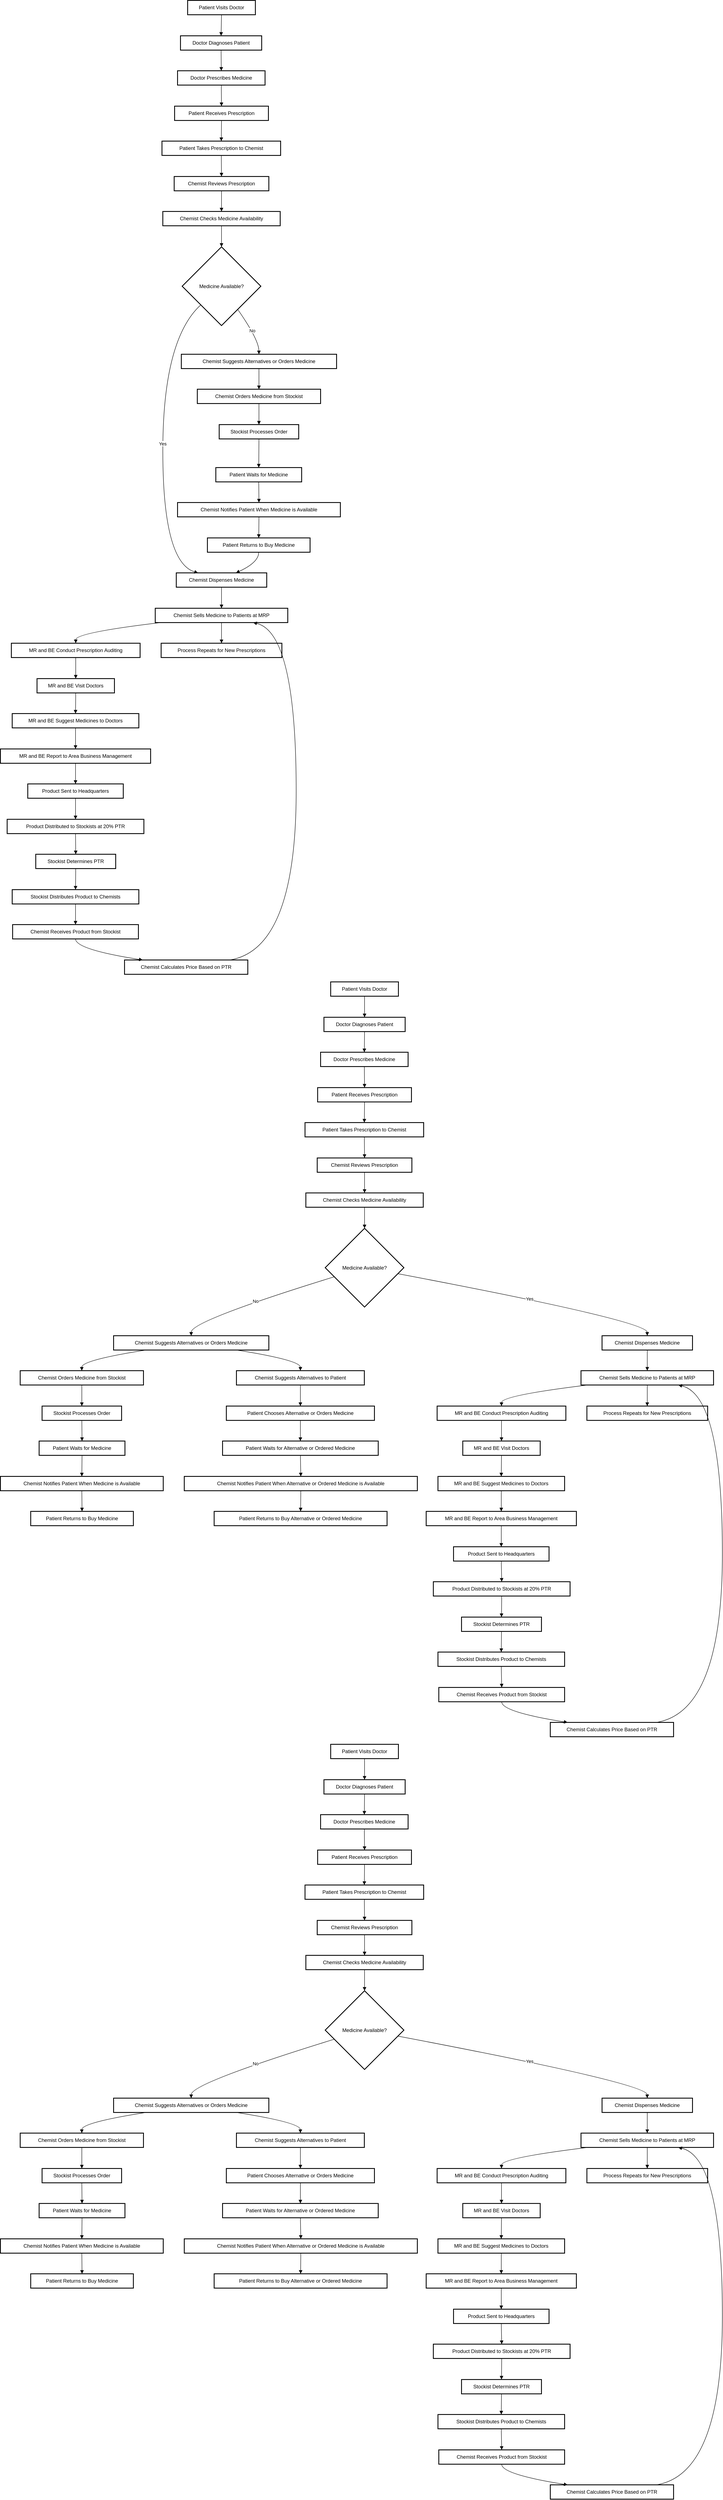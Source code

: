 <mxfile version="24.7.6">
  <diagram name="Page-1" id="T4FZlEAuJP90PNaC_l4v">
    <mxGraphModel dx="943" dy="534" grid="1" gridSize="10" guides="1" tooltips="1" connect="1" arrows="1" fold="1" page="1" pageScale="1" pageWidth="827" pageHeight="1169" math="0" shadow="0">
      <root>
        <mxCell id="0" />
        <mxCell id="1" parent="0" />
        <mxCell id="kcPpEIY805fnmNRwei02-1" value="Patient Visits Doctor" style="whiteSpace=wrap;strokeWidth=2;" vertex="1" parent="1">
          <mxGeometry x="465" y="20" width="161" height="34" as="geometry" />
        </mxCell>
        <mxCell id="kcPpEIY805fnmNRwei02-2" value="Doctor Diagnoses Patient" style="whiteSpace=wrap;strokeWidth=2;" vertex="1" parent="1">
          <mxGeometry x="448" y="104" width="193" height="34" as="geometry" />
        </mxCell>
        <mxCell id="kcPpEIY805fnmNRwei02-3" value="Doctor Prescribes Medicine" style="whiteSpace=wrap;strokeWidth=2;" vertex="1" parent="1">
          <mxGeometry x="441" y="187" width="208" height="34" as="geometry" />
        </mxCell>
        <mxCell id="kcPpEIY805fnmNRwei02-4" value="Patient Receives Prescription" style="whiteSpace=wrap;strokeWidth=2;" vertex="1" parent="1">
          <mxGeometry x="434" y="271" width="223" height="34" as="geometry" />
        </mxCell>
        <mxCell id="kcPpEIY805fnmNRwei02-5" value="Patient Takes Prescription to Chemist" style="whiteSpace=wrap;strokeWidth=2;" vertex="1" parent="1">
          <mxGeometry x="404" y="354" width="282" height="34" as="geometry" />
        </mxCell>
        <mxCell id="kcPpEIY805fnmNRwei02-6" value="Chemist Reviews Prescription" style="whiteSpace=wrap;strokeWidth=2;" vertex="1" parent="1">
          <mxGeometry x="433" y="438" width="225" height="34" as="geometry" />
        </mxCell>
        <mxCell id="kcPpEIY805fnmNRwei02-7" value="Chemist Checks Medicine Availability" style="whiteSpace=wrap;strokeWidth=2;" vertex="1" parent="1">
          <mxGeometry x="406" y="521" width="279" height="34" as="geometry" />
        </mxCell>
        <mxCell id="kcPpEIY805fnmNRwei02-8" value="Medicine Available?" style="rhombus;strokeWidth=2;whiteSpace=wrap;" vertex="1" parent="1">
          <mxGeometry x="452" y="605" width="187" height="187" as="geometry" />
        </mxCell>
        <mxCell id="kcPpEIY805fnmNRwei02-9" value="Chemist Dispenses Medicine" style="whiteSpace=wrap;strokeWidth=2;" vertex="1" parent="1">
          <mxGeometry x="438" y="1379" width="215" height="34" as="geometry" />
        </mxCell>
        <mxCell id="kcPpEIY805fnmNRwei02-10" value="Chemist Sells Medicine to Patients at MRP" style="whiteSpace=wrap;strokeWidth=2;" vertex="1" parent="1">
          <mxGeometry x="388" y="1463" width="315" height="34" as="geometry" />
        </mxCell>
        <mxCell id="kcPpEIY805fnmNRwei02-11" value="Chemist Suggests Alternatives or Orders Medicine" style="whiteSpace=wrap;strokeWidth=2;" vertex="1" parent="1">
          <mxGeometry x="450" y="860" width="369" height="34" as="geometry" />
        </mxCell>
        <mxCell id="kcPpEIY805fnmNRwei02-12" value="Chemist Orders Medicine from Stockist" style="whiteSpace=wrap;strokeWidth=2;" vertex="1" parent="1">
          <mxGeometry x="488" y="943" width="293" height="34" as="geometry" />
        </mxCell>
        <mxCell id="kcPpEIY805fnmNRwei02-13" value="Stockist Processes Order" style="whiteSpace=wrap;strokeWidth=2;" vertex="1" parent="1">
          <mxGeometry x="540" y="1027" width="189" height="34" as="geometry" />
        </mxCell>
        <mxCell id="kcPpEIY805fnmNRwei02-14" value="Patient Waits for Medicine" style="whiteSpace=wrap;strokeWidth=2;" vertex="1" parent="1">
          <mxGeometry x="532" y="1129" width="204" height="34" as="geometry" />
        </mxCell>
        <mxCell id="kcPpEIY805fnmNRwei02-15" value="Chemist Notifies Patient When Medicine is Available" style="whiteSpace=wrap;strokeWidth=2;" vertex="1" parent="1">
          <mxGeometry x="441" y="1212" width="387" height="34" as="geometry" />
        </mxCell>
        <mxCell id="kcPpEIY805fnmNRwei02-16" value="Patient Returns to Buy Medicine" style="whiteSpace=wrap;strokeWidth=2;" vertex="1" parent="1">
          <mxGeometry x="512" y="1296" width="244" height="34" as="geometry" />
        </mxCell>
        <mxCell id="kcPpEIY805fnmNRwei02-17" value="MR and BE Conduct Prescription Auditing" style="whiteSpace=wrap;strokeWidth=2;" vertex="1" parent="1">
          <mxGeometry x="46" y="1546" width="306" height="34" as="geometry" />
        </mxCell>
        <mxCell id="kcPpEIY805fnmNRwei02-18" value="MR and BE Visit Doctors" style="whiteSpace=wrap;strokeWidth=2;" vertex="1" parent="1">
          <mxGeometry x="107" y="1630" width="184" height="34" as="geometry" />
        </mxCell>
        <mxCell id="kcPpEIY805fnmNRwei02-19" value="MR and BE Suggest Medicines to Doctors" style="whiteSpace=wrap;strokeWidth=2;" vertex="1" parent="1">
          <mxGeometry x="48" y="1713" width="301" height="34" as="geometry" />
        </mxCell>
        <mxCell id="kcPpEIY805fnmNRwei02-20" value="MR and BE Report to Area Business Management" style="whiteSpace=wrap;strokeWidth=2;" vertex="1" parent="1">
          <mxGeometry x="20" y="1797" width="357" height="34" as="geometry" />
        </mxCell>
        <mxCell id="kcPpEIY805fnmNRwei02-21" value="Product Sent to Headquarters" style="whiteSpace=wrap;strokeWidth=2;" vertex="1" parent="1">
          <mxGeometry x="85" y="1880" width="227" height="34" as="geometry" />
        </mxCell>
        <mxCell id="kcPpEIY805fnmNRwei02-22" value="Product Distributed to Stockists at 20% PTR" style="whiteSpace=wrap;strokeWidth=2;" vertex="1" parent="1">
          <mxGeometry x="36" y="1964" width="325" height="34" as="geometry" />
        </mxCell>
        <mxCell id="kcPpEIY805fnmNRwei02-23" value="Stockist Determines PTR" style="whiteSpace=wrap;strokeWidth=2;" vertex="1" parent="1">
          <mxGeometry x="104" y="2047" width="190" height="34" as="geometry" />
        </mxCell>
        <mxCell id="kcPpEIY805fnmNRwei02-24" value="Stockist Distributes Product to Chemists" style="whiteSpace=wrap;strokeWidth=2;" vertex="1" parent="1">
          <mxGeometry x="48" y="2131" width="301" height="34" as="geometry" />
        </mxCell>
        <mxCell id="kcPpEIY805fnmNRwei02-25" value="Chemist Receives Product from Stockist" style="whiteSpace=wrap;strokeWidth=2;" vertex="1" parent="1">
          <mxGeometry x="49" y="2214" width="299" height="34" as="geometry" />
        </mxCell>
        <mxCell id="kcPpEIY805fnmNRwei02-26" value="Chemist Calculates Price Based on PTR" style="whiteSpace=wrap;strokeWidth=2;" vertex="1" parent="1">
          <mxGeometry x="315" y="2298" width="293" height="34" as="geometry" />
        </mxCell>
        <mxCell id="kcPpEIY805fnmNRwei02-27" value="Process Repeats for New Prescriptions" style="whiteSpace=wrap;strokeWidth=2;" vertex="1" parent="1">
          <mxGeometry x="402" y="1546" width="287" height="34" as="geometry" />
        </mxCell>
        <mxCell id="kcPpEIY805fnmNRwei02-28" value="" style="curved=1;startArrow=none;endArrow=block;exitX=0.5;exitY=0.99;entryX=0.5;entryY=-0.01;rounded=0;" edge="1" parent="1" source="kcPpEIY805fnmNRwei02-1" target="kcPpEIY805fnmNRwei02-2">
          <mxGeometry relative="1" as="geometry">
            <Array as="points" />
          </mxGeometry>
        </mxCell>
        <mxCell id="kcPpEIY805fnmNRwei02-29" value="" style="curved=1;startArrow=none;endArrow=block;exitX=0.5;exitY=0.97;entryX=0.5;entryY=0;rounded=0;" edge="1" parent="1" source="kcPpEIY805fnmNRwei02-2" target="kcPpEIY805fnmNRwei02-3">
          <mxGeometry relative="1" as="geometry">
            <Array as="points" />
          </mxGeometry>
        </mxCell>
        <mxCell id="kcPpEIY805fnmNRwei02-30" value="" style="curved=1;startArrow=none;endArrow=block;exitX=0.5;exitY=0.99;entryX=0.5;entryY=-0.01;rounded=0;" edge="1" parent="1" source="kcPpEIY805fnmNRwei02-3" target="kcPpEIY805fnmNRwei02-4">
          <mxGeometry relative="1" as="geometry">
            <Array as="points" />
          </mxGeometry>
        </mxCell>
        <mxCell id="kcPpEIY805fnmNRwei02-31" value="" style="curved=1;startArrow=none;endArrow=block;exitX=0.5;exitY=0.97;entryX=0.5;entryY=0;rounded=0;" edge="1" parent="1" source="kcPpEIY805fnmNRwei02-4" target="kcPpEIY805fnmNRwei02-5">
          <mxGeometry relative="1" as="geometry">
            <Array as="points" />
          </mxGeometry>
        </mxCell>
        <mxCell id="kcPpEIY805fnmNRwei02-32" value="" style="curved=1;startArrow=none;endArrow=block;exitX=0.5;exitY=0.99;entryX=0.5;entryY=-0.01;rounded=0;" edge="1" parent="1" source="kcPpEIY805fnmNRwei02-5" target="kcPpEIY805fnmNRwei02-6">
          <mxGeometry relative="1" as="geometry">
            <Array as="points" />
          </mxGeometry>
        </mxCell>
        <mxCell id="kcPpEIY805fnmNRwei02-33" value="" style="curved=1;startArrow=none;endArrow=block;exitX=0.5;exitY=0.97;entryX=0.5;entryY=0;rounded=0;" edge="1" parent="1" source="kcPpEIY805fnmNRwei02-6" target="kcPpEIY805fnmNRwei02-7">
          <mxGeometry relative="1" as="geometry">
            <Array as="points" />
          </mxGeometry>
        </mxCell>
        <mxCell id="kcPpEIY805fnmNRwei02-34" value="" style="curved=1;startArrow=none;endArrow=block;exitX=0.5;exitY=0.99;entryX=0.5;entryY=0;rounded=0;" edge="1" parent="1" source="kcPpEIY805fnmNRwei02-7" target="kcPpEIY805fnmNRwei02-8">
          <mxGeometry relative="1" as="geometry">
            <Array as="points" />
          </mxGeometry>
        </mxCell>
        <mxCell id="kcPpEIY805fnmNRwei02-35" value="Yes" style="curved=1;startArrow=none;endArrow=block;exitX=0;exitY=0.95;entryX=0.24;entryY=0;rounded=0;" edge="1" parent="1" source="kcPpEIY805fnmNRwei02-8" target="kcPpEIY805fnmNRwei02-9">
          <mxGeometry relative="1" as="geometry">
            <Array as="points">
              <mxPoint x="406" y="825" />
              <mxPoint x="406" y="1354" />
            </Array>
          </mxGeometry>
        </mxCell>
        <mxCell id="kcPpEIY805fnmNRwei02-36" value="" style="curved=1;startArrow=none;endArrow=block;exitX=0.5;exitY=0.99;entryX=0.5;entryY=-0.01;rounded=0;" edge="1" parent="1" source="kcPpEIY805fnmNRwei02-9" target="kcPpEIY805fnmNRwei02-10">
          <mxGeometry relative="1" as="geometry">
            <Array as="points" />
          </mxGeometry>
        </mxCell>
        <mxCell id="kcPpEIY805fnmNRwei02-37" value="No" style="curved=1;startArrow=none;endArrow=block;exitX=0.85;exitY=1;entryX=0.5;entryY=-0.01;rounded=0;" edge="1" parent="1" source="kcPpEIY805fnmNRwei02-8" target="kcPpEIY805fnmNRwei02-11">
          <mxGeometry relative="1" as="geometry">
            <Array as="points">
              <mxPoint x="634" y="825" />
            </Array>
          </mxGeometry>
        </mxCell>
        <mxCell id="kcPpEIY805fnmNRwei02-38" value="" style="curved=1;startArrow=none;endArrow=block;exitX=0.5;exitY=0.98;entryX=0.5;entryY=0;rounded=0;" edge="1" parent="1" source="kcPpEIY805fnmNRwei02-11" target="kcPpEIY805fnmNRwei02-12">
          <mxGeometry relative="1" as="geometry">
            <Array as="points" />
          </mxGeometry>
        </mxCell>
        <mxCell id="kcPpEIY805fnmNRwei02-39" value="" style="curved=1;startArrow=none;endArrow=block;exitX=0.5;exitY=0.99;entryX=0.5;entryY=-0.01;rounded=0;" edge="1" parent="1" source="kcPpEIY805fnmNRwei02-12" target="kcPpEIY805fnmNRwei02-13">
          <mxGeometry relative="1" as="geometry">
            <Array as="points" />
          </mxGeometry>
        </mxCell>
        <mxCell id="kcPpEIY805fnmNRwei02-40" value="" style="curved=1;startArrow=none;endArrow=block;exitX=0.5;exitY=0.98;entryX=0.5;entryY=-0.01;rounded=0;" edge="1" parent="1" source="kcPpEIY805fnmNRwei02-13" target="kcPpEIY805fnmNRwei02-14">
          <mxGeometry relative="1" as="geometry">
            <Array as="points" />
          </mxGeometry>
        </mxCell>
        <mxCell id="kcPpEIY805fnmNRwei02-41" value="" style="curved=1;startArrow=none;endArrow=block;exitX=0.5;exitY=0.98;entryX=0.5;entryY=0;rounded=0;" edge="1" parent="1" source="kcPpEIY805fnmNRwei02-14" target="kcPpEIY805fnmNRwei02-15">
          <mxGeometry relative="1" as="geometry">
            <Array as="points" />
          </mxGeometry>
        </mxCell>
        <mxCell id="kcPpEIY805fnmNRwei02-42" value="" style="curved=1;startArrow=none;endArrow=block;exitX=0.5;exitY=0.99;entryX=0.5;entryY=-0.01;rounded=0;" edge="1" parent="1" source="kcPpEIY805fnmNRwei02-15" target="kcPpEIY805fnmNRwei02-16">
          <mxGeometry relative="1" as="geometry">
            <Array as="points" />
          </mxGeometry>
        </mxCell>
        <mxCell id="kcPpEIY805fnmNRwei02-43" value="" style="curved=1;startArrow=none;endArrow=block;exitX=0.5;exitY=0.98;entryX=0.66;entryY=0;rounded=0;" edge="1" parent="1" source="kcPpEIY805fnmNRwei02-16" target="kcPpEIY805fnmNRwei02-9">
          <mxGeometry relative="1" as="geometry">
            <Array as="points">
              <mxPoint x="634" y="1354" />
            </Array>
          </mxGeometry>
        </mxCell>
        <mxCell id="kcPpEIY805fnmNRwei02-44" value="" style="curved=1;startArrow=none;endArrow=block;exitX=0.06;exitY=0.98;entryX=0.5;entryY=0;rounded=0;" edge="1" parent="1" source="kcPpEIY805fnmNRwei02-10" target="kcPpEIY805fnmNRwei02-17">
          <mxGeometry relative="1" as="geometry">
            <Array as="points">
              <mxPoint x="199" y="1521" />
            </Array>
          </mxGeometry>
        </mxCell>
        <mxCell id="kcPpEIY805fnmNRwei02-45" value="" style="curved=1;startArrow=none;endArrow=block;exitX=0.5;exitY=0.99;entryX=0.5;entryY=-0.01;rounded=0;" edge="1" parent="1" source="kcPpEIY805fnmNRwei02-17" target="kcPpEIY805fnmNRwei02-18">
          <mxGeometry relative="1" as="geometry">
            <Array as="points" />
          </mxGeometry>
        </mxCell>
        <mxCell id="kcPpEIY805fnmNRwei02-46" value="" style="curved=1;startArrow=none;endArrow=block;exitX=0.5;exitY=0.98;entryX=0.5;entryY=0;rounded=0;" edge="1" parent="1" source="kcPpEIY805fnmNRwei02-18" target="kcPpEIY805fnmNRwei02-19">
          <mxGeometry relative="1" as="geometry">
            <Array as="points" />
          </mxGeometry>
        </mxCell>
        <mxCell id="kcPpEIY805fnmNRwei02-47" value="" style="curved=1;startArrow=none;endArrow=block;exitX=0.5;exitY=0.99;entryX=0.5;entryY=-0.01;rounded=0;" edge="1" parent="1" source="kcPpEIY805fnmNRwei02-19" target="kcPpEIY805fnmNRwei02-20">
          <mxGeometry relative="1" as="geometry">
            <Array as="points" />
          </mxGeometry>
        </mxCell>
        <mxCell id="kcPpEIY805fnmNRwei02-48" value="" style="curved=1;startArrow=none;endArrow=block;exitX=0.5;exitY=0.98;entryX=0.5;entryY=0;rounded=0;" edge="1" parent="1" source="kcPpEIY805fnmNRwei02-20" target="kcPpEIY805fnmNRwei02-21">
          <mxGeometry relative="1" as="geometry">
            <Array as="points" />
          </mxGeometry>
        </mxCell>
        <mxCell id="kcPpEIY805fnmNRwei02-49" value="" style="curved=1;startArrow=none;endArrow=block;exitX=0.5;exitY=0.99;entryX=0.5;entryY=-0.01;rounded=0;" edge="1" parent="1" source="kcPpEIY805fnmNRwei02-21" target="kcPpEIY805fnmNRwei02-22">
          <mxGeometry relative="1" as="geometry">
            <Array as="points" />
          </mxGeometry>
        </mxCell>
        <mxCell id="kcPpEIY805fnmNRwei02-50" value="" style="curved=1;startArrow=none;endArrow=block;exitX=0.5;exitY=0.98;entryX=0.5;entryY=0;rounded=0;" edge="1" parent="1" source="kcPpEIY805fnmNRwei02-22" target="kcPpEIY805fnmNRwei02-23">
          <mxGeometry relative="1" as="geometry">
            <Array as="points" />
          </mxGeometry>
        </mxCell>
        <mxCell id="kcPpEIY805fnmNRwei02-51" value="" style="curved=1;startArrow=none;endArrow=block;exitX=0.5;exitY=0.99;entryX=0.5;entryY=-0.01;rounded=0;" edge="1" parent="1" source="kcPpEIY805fnmNRwei02-23" target="kcPpEIY805fnmNRwei02-24">
          <mxGeometry relative="1" as="geometry">
            <Array as="points" />
          </mxGeometry>
        </mxCell>
        <mxCell id="kcPpEIY805fnmNRwei02-52" value="" style="curved=1;startArrow=none;endArrow=block;exitX=0.5;exitY=0.98;entryX=0.5;entryY=0;rounded=0;" edge="1" parent="1" source="kcPpEIY805fnmNRwei02-24" target="kcPpEIY805fnmNRwei02-25">
          <mxGeometry relative="1" as="geometry">
            <Array as="points" />
          </mxGeometry>
        </mxCell>
        <mxCell id="kcPpEIY805fnmNRwei02-53" value="" style="curved=1;startArrow=none;endArrow=block;exitX=0.5;exitY=0.99;entryX=0.14;entryY=-0.01;rounded=0;" edge="1" parent="1" source="kcPpEIY805fnmNRwei02-25" target="kcPpEIY805fnmNRwei02-26">
          <mxGeometry relative="1" as="geometry">
            <Array as="points">
              <mxPoint x="199" y="2273" />
            </Array>
          </mxGeometry>
        </mxCell>
        <mxCell id="kcPpEIY805fnmNRwei02-54" value="" style="curved=1;startArrow=none;endArrow=block;exitX=0.86;exitY=-0.01;entryX=0.73;entryY=0.98;rounded=0;" edge="1" parent="1" source="kcPpEIY805fnmNRwei02-26" target="kcPpEIY805fnmNRwei02-10">
          <mxGeometry relative="1" as="geometry">
            <Array as="points">
              <mxPoint x="723" y="2273" />
              <mxPoint x="723" y="1521" />
            </Array>
          </mxGeometry>
        </mxCell>
        <mxCell id="kcPpEIY805fnmNRwei02-55" value="" style="curved=1;startArrow=none;endArrow=block;exitX=0.5;exitY=0.98;entryX=0.5;entryY=0;rounded=0;" edge="1" parent="1" source="kcPpEIY805fnmNRwei02-10" target="kcPpEIY805fnmNRwei02-27">
          <mxGeometry relative="1" as="geometry">
            <Array as="points" />
          </mxGeometry>
        </mxCell>
        <mxCell id="kcPpEIY805fnmNRwei02-56" value="Patient Visits Doctor" style="whiteSpace=wrap;strokeWidth=2;" vertex="1" parent="1">
          <mxGeometry x="805" y="2350" width="161" height="34" as="geometry" />
        </mxCell>
        <mxCell id="kcPpEIY805fnmNRwei02-57" value="Doctor Diagnoses Patient" style="whiteSpace=wrap;strokeWidth=2;" vertex="1" parent="1">
          <mxGeometry x="789" y="2434" width="193" height="34" as="geometry" />
        </mxCell>
        <mxCell id="kcPpEIY805fnmNRwei02-58" value="Doctor Prescribes Medicine" style="whiteSpace=wrap;strokeWidth=2;" vertex="1" parent="1">
          <mxGeometry x="781" y="2517" width="208" height="34" as="geometry" />
        </mxCell>
        <mxCell id="kcPpEIY805fnmNRwei02-59" value="Patient Receives Prescription" style="whiteSpace=wrap;strokeWidth=2;" vertex="1" parent="1">
          <mxGeometry x="774" y="2601" width="223" height="34" as="geometry" />
        </mxCell>
        <mxCell id="kcPpEIY805fnmNRwei02-60" value="Patient Takes Prescription to Chemist" style="whiteSpace=wrap;strokeWidth=2;" vertex="1" parent="1">
          <mxGeometry x="744" y="2684" width="282" height="34" as="geometry" />
        </mxCell>
        <mxCell id="kcPpEIY805fnmNRwei02-61" value="Chemist Reviews Prescription" style="whiteSpace=wrap;strokeWidth=2;" vertex="1" parent="1">
          <mxGeometry x="773" y="2768" width="225" height="34" as="geometry" />
        </mxCell>
        <mxCell id="kcPpEIY805fnmNRwei02-62" value="Chemist Checks Medicine Availability" style="whiteSpace=wrap;strokeWidth=2;" vertex="1" parent="1">
          <mxGeometry x="746" y="2851" width="279" height="34" as="geometry" />
        </mxCell>
        <mxCell id="kcPpEIY805fnmNRwei02-63" value="Medicine Available?" style="rhombus;strokeWidth=2;whiteSpace=wrap;" vertex="1" parent="1">
          <mxGeometry x="792" y="2935" width="187" height="187" as="geometry" />
        </mxCell>
        <mxCell id="kcPpEIY805fnmNRwei02-64" value="Chemist Dispenses Medicine" style="whiteSpace=wrap;strokeWidth=2;" vertex="1" parent="1">
          <mxGeometry x="1450" y="3190" width="215" height="34" as="geometry" />
        </mxCell>
        <mxCell id="kcPpEIY805fnmNRwei02-65" value="Chemist Sells Medicine to Patients at MRP" style="whiteSpace=wrap;strokeWidth=2;" vertex="1" parent="1">
          <mxGeometry x="1400" y="3273" width="315" height="34" as="geometry" />
        </mxCell>
        <mxCell id="kcPpEIY805fnmNRwei02-66" value="Chemist Suggests Alternatives or Orders Medicine" style="whiteSpace=wrap;strokeWidth=2;" vertex="1" parent="1">
          <mxGeometry x="289" y="3190" width="369" height="34" as="geometry" />
        </mxCell>
        <mxCell id="kcPpEIY805fnmNRwei02-67" value="Chemist Orders Medicine from Stockist" style="whiteSpace=wrap;strokeWidth=2;" vertex="1" parent="1">
          <mxGeometry x="67" y="3273" width="293" height="34" as="geometry" />
        </mxCell>
        <mxCell id="kcPpEIY805fnmNRwei02-68" value="Stockist Processes Order" style="whiteSpace=wrap;strokeWidth=2;" vertex="1" parent="1">
          <mxGeometry x="119" y="3357" width="189" height="34" as="geometry" />
        </mxCell>
        <mxCell id="kcPpEIY805fnmNRwei02-69" value="Patient Waits for Medicine" style="whiteSpace=wrap;strokeWidth=2;" vertex="1" parent="1">
          <mxGeometry x="112" y="3440" width="204" height="34" as="geometry" />
        </mxCell>
        <mxCell id="kcPpEIY805fnmNRwei02-70" value="Chemist Notifies Patient When Medicine is Available" style="whiteSpace=wrap;strokeWidth=2;" vertex="1" parent="1">
          <mxGeometry x="20" y="3524" width="387" height="34" as="geometry" />
        </mxCell>
        <mxCell id="kcPpEIY805fnmNRwei02-71" value="Patient Returns to Buy Medicine" style="whiteSpace=wrap;strokeWidth=2;" vertex="1" parent="1">
          <mxGeometry x="92" y="3607" width="244" height="34" as="geometry" />
        </mxCell>
        <mxCell id="kcPpEIY805fnmNRwei02-72" value="Chemist Suggests Alternatives to Patient" style="whiteSpace=wrap;strokeWidth=2;" vertex="1" parent="1">
          <mxGeometry x="581" y="3273" width="304" height="34" as="geometry" />
        </mxCell>
        <mxCell id="kcPpEIY805fnmNRwei02-73" value="Patient Chooses Alternative or Orders Medicine" style="whiteSpace=wrap;strokeWidth=2;" vertex="1" parent="1">
          <mxGeometry x="557" y="3357" width="352" height="34" as="geometry" />
        </mxCell>
        <mxCell id="kcPpEIY805fnmNRwei02-74" value="Patient Waits for Alternative or Ordered Medicine" style="whiteSpace=wrap;strokeWidth=2;" vertex="1" parent="1">
          <mxGeometry x="548" y="3440" width="370" height="34" as="geometry" />
        </mxCell>
        <mxCell id="kcPpEIY805fnmNRwei02-75" value="Chemist Notifies Patient When Alternative or Ordered Medicine is Available" style="whiteSpace=wrap;strokeWidth=2;" vertex="1" parent="1">
          <mxGeometry x="457" y="3524" width="554" height="34" as="geometry" />
        </mxCell>
        <mxCell id="kcPpEIY805fnmNRwei02-76" value="Patient Returns to Buy Alternative or Ordered Medicine" style="whiteSpace=wrap;strokeWidth=2;" vertex="1" parent="1">
          <mxGeometry x="528" y="3607" width="411" height="34" as="geometry" />
        </mxCell>
        <mxCell id="kcPpEIY805fnmNRwei02-77" value="MR and BE Conduct Prescription Auditing" style="whiteSpace=wrap;strokeWidth=2;" vertex="1" parent="1">
          <mxGeometry x="1058" y="3357" width="306" height="34" as="geometry" />
        </mxCell>
        <mxCell id="kcPpEIY805fnmNRwei02-78" value="MR and BE Visit Doctors" style="whiteSpace=wrap;strokeWidth=2;" vertex="1" parent="1">
          <mxGeometry x="1119" y="3440" width="184" height="34" as="geometry" />
        </mxCell>
        <mxCell id="kcPpEIY805fnmNRwei02-79" value="MR and BE Suggest Medicines to Doctors" style="whiteSpace=wrap;strokeWidth=2;" vertex="1" parent="1">
          <mxGeometry x="1060" y="3524" width="301" height="34" as="geometry" />
        </mxCell>
        <mxCell id="kcPpEIY805fnmNRwei02-80" value="MR and BE Report to Area Business Management" style="whiteSpace=wrap;strokeWidth=2;" vertex="1" parent="1">
          <mxGeometry x="1032" y="3607" width="357" height="34" as="geometry" />
        </mxCell>
        <mxCell id="kcPpEIY805fnmNRwei02-81" value="Product Sent to Headquarters" style="whiteSpace=wrap;strokeWidth=2;" vertex="1" parent="1">
          <mxGeometry x="1097" y="3691" width="227" height="34" as="geometry" />
        </mxCell>
        <mxCell id="kcPpEIY805fnmNRwei02-82" value="Product Distributed to Stockists at 20% PTR" style="whiteSpace=wrap;strokeWidth=2;" vertex="1" parent="1">
          <mxGeometry x="1049" y="3774" width="325" height="34" as="geometry" />
        </mxCell>
        <mxCell id="kcPpEIY805fnmNRwei02-83" value="Stockist Determines PTR" style="whiteSpace=wrap;strokeWidth=2;" vertex="1" parent="1">
          <mxGeometry x="1116" y="3858" width="190" height="34" as="geometry" />
        </mxCell>
        <mxCell id="kcPpEIY805fnmNRwei02-84" value="Stockist Distributes Product to Chemists" style="whiteSpace=wrap;strokeWidth=2;" vertex="1" parent="1">
          <mxGeometry x="1060" y="3941" width="301" height="34" as="geometry" />
        </mxCell>
        <mxCell id="kcPpEIY805fnmNRwei02-85" value="Chemist Receives Product from Stockist" style="whiteSpace=wrap;strokeWidth=2;" vertex="1" parent="1">
          <mxGeometry x="1062" y="4025" width="299" height="34" as="geometry" />
        </mxCell>
        <mxCell id="kcPpEIY805fnmNRwei02-86" value="Chemist Calculates Price Based on PTR" style="whiteSpace=wrap;strokeWidth=2;" vertex="1" parent="1">
          <mxGeometry x="1327" y="4108" width="293" height="34" as="geometry" />
        </mxCell>
        <mxCell id="kcPpEIY805fnmNRwei02-87" value="Process Repeats for New Prescriptions" style="whiteSpace=wrap;strokeWidth=2;" vertex="1" parent="1">
          <mxGeometry x="1414" y="3357" width="287" height="34" as="geometry" />
        </mxCell>
        <mxCell id="kcPpEIY805fnmNRwei02-88" value="" style="curved=1;startArrow=none;endArrow=block;exitX=0.5;exitY=0.99;entryX=0.5;entryY=-0.01;rounded=0;" edge="1" parent="1" source="kcPpEIY805fnmNRwei02-56" target="kcPpEIY805fnmNRwei02-57">
          <mxGeometry relative="1" as="geometry">
            <Array as="points" />
          </mxGeometry>
        </mxCell>
        <mxCell id="kcPpEIY805fnmNRwei02-89" value="" style="curved=1;startArrow=none;endArrow=block;exitX=0.5;exitY=0.97;entryX=0.5;entryY=0;rounded=0;" edge="1" parent="1" source="kcPpEIY805fnmNRwei02-57" target="kcPpEIY805fnmNRwei02-58">
          <mxGeometry relative="1" as="geometry">
            <Array as="points" />
          </mxGeometry>
        </mxCell>
        <mxCell id="kcPpEIY805fnmNRwei02-90" value="" style="curved=1;startArrow=none;endArrow=block;exitX=0.5;exitY=0.99;entryX=0.5;entryY=-0.01;rounded=0;" edge="1" parent="1" source="kcPpEIY805fnmNRwei02-58" target="kcPpEIY805fnmNRwei02-59">
          <mxGeometry relative="1" as="geometry">
            <Array as="points" />
          </mxGeometry>
        </mxCell>
        <mxCell id="kcPpEIY805fnmNRwei02-91" value="" style="curved=1;startArrow=none;endArrow=block;exitX=0.5;exitY=0.97;entryX=0.5;entryY=0;rounded=0;" edge="1" parent="1" source="kcPpEIY805fnmNRwei02-59" target="kcPpEIY805fnmNRwei02-60">
          <mxGeometry relative="1" as="geometry">
            <Array as="points" />
          </mxGeometry>
        </mxCell>
        <mxCell id="kcPpEIY805fnmNRwei02-92" value="" style="curved=1;startArrow=none;endArrow=block;exitX=0.5;exitY=0.99;entryX=0.5;entryY=-0.01;rounded=0;" edge="1" parent="1" source="kcPpEIY805fnmNRwei02-60" target="kcPpEIY805fnmNRwei02-61">
          <mxGeometry relative="1" as="geometry">
            <Array as="points" />
          </mxGeometry>
        </mxCell>
        <mxCell id="kcPpEIY805fnmNRwei02-93" value="" style="curved=1;startArrow=none;endArrow=block;exitX=0.5;exitY=0.97;entryX=0.5;entryY=0;rounded=0;" edge="1" parent="1" source="kcPpEIY805fnmNRwei02-61" target="kcPpEIY805fnmNRwei02-62">
          <mxGeometry relative="1" as="geometry">
            <Array as="points" />
          </mxGeometry>
        </mxCell>
        <mxCell id="kcPpEIY805fnmNRwei02-94" value="" style="curved=1;startArrow=none;endArrow=block;exitX=0.5;exitY=0.99;entryX=0.5;entryY=0;rounded=0;" edge="1" parent="1" source="kcPpEIY805fnmNRwei02-62" target="kcPpEIY805fnmNRwei02-63">
          <mxGeometry relative="1" as="geometry">
            <Array as="points" />
          </mxGeometry>
        </mxCell>
        <mxCell id="kcPpEIY805fnmNRwei02-95" value="Yes" style="curved=1;startArrow=none;endArrow=block;exitX=1;exitY=0.59;entryX=0.5;entryY=-0.01;rounded=0;" edge="1" parent="1" source="kcPpEIY805fnmNRwei02-63" target="kcPpEIY805fnmNRwei02-64">
          <mxGeometry relative="1" as="geometry">
            <Array as="points">
              <mxPoint x="1557" y="3155" />
            </Array>
          </mxGeometry>
        </mxCell>
        <mxCell id="kcPpEIY805fnmNRwei02-96" value="" style="curved=1;startArrow=none;endArrow=block;exitX=0.5;exitY=0.98;entryX=0.5;entryY=0;rounded=0;" edge="1" parent="1" source="kcPpEIY805fnmNRwei02-64" target="kcPpEIY805fnmNRwei02-65">
          <mxGeometry relative="1" as="geometry">
            <Array as="points" />
          </mxGeometry>
        </mxCell>
        <mxCell id="kcPpEIY805fnmNRwei02-97" value="No" style="curved=1;startArrow=none;endArrow=block;exitX=0;exitY=0.65;entryX=0.5;entryY=-0.01;rounded=0;" edge="1" parent="1" source="kcPpEIY805fnmNRwei02-63" target="kcPpEIY805fnmNRwei02-66">
          <mxGeometry relative="1" as="geometry">
            <Array as="points">
              <mxPoint x="473" y="3155" />
            </Array>
          </mxGeometry>
        </mxCell>
        <mxCell id="kcPpEIY805fnmNRwei02-98" value="" style="curved=1;startArrow=none;endArrow=block;exitX=0.22;exitY=0.98;entryX=0.5;entryY=0;rounded=0;" edge="1" parent="1" source="kcPpEIY805fnmNRwei02-66" target="kcPpEIY805fnmNRwei02-67">
          <mxGeometry relative="1" as="geometry">
            <Array as="points">
              <mxPoint x="213" y="3248" />
            </Array>
          </mxGeometry>
        </mxCell>
        <mxCell id="kcPpEIY805fnmNRwei02-99" value="" style="curved=1;startArrow=none;endArrow=block;exitX=0.5;exitY=0.99;entryX=0.5;entryY=-0.01;rounded=0;" edge="1" parent="1" source="kcPpEIY805fnmNRwei02-67" target="kcPpEIY805fnmNRwei02-68">
          <mxGeometry relative="1" as="geometry">
            <Array as="points" />
          </mxGeometry>
        </mxCell>
        <mxCell id="kcPpEIY805fnmNRwei02-100" value="" style="curved=1;startArrow=none;endArrow=block;exitX=0.5;exitY=0.98;entryX=0.5;entryY=0;rounded=0;" edge="1" parent="1" source="kcPpEIY805fnmNRwei02-68" target="kcPpEIY805fnmNRwei02-69">
          <mxGeometry relative="1" as="geometry">
            <Array as="points" />
          </mxGeometry>
        </mxCell>
        <mxCell id="kcPpEIY805fnmNRwei02-101" value="" style="curved=1;startArrow=none;endArrow=block;exitX=0.5;exitY=0.99;entryX=0.5;entryY=-0.01;rounded=0;" edge="1" parent="1" source="kcPpEIY805fnmNRwei02-69" target="kcPpEIY805fnmNRwei02-70">
          <mxGeometry relative="1" as="geometry">
            <Array as="points" />
          </mxGeometry>
        </mxCell>
        <mxCell id="kcPpEIY805fnmNRwei02-102" value="" style="curved=1;startArrow=none;endArrow=block;exitX=0.5;exitY=0.98;entryX=0.5;entryY=0;rounded=0;" edge="1" parent="1" source="kcPpEIY805fnmNRwei02-70" target="kcPpEIY805fnmNRwei02-71">
          <mxGeometry relative="1" as="geometry">
            <Array as="points" />
          </mxGeometry>
        </mxCell>
        <mxCell id="kcPpEIY805fnmNRwei02-103" value="" style="curved=1;startArrow=none;endArrow=block;exitX=0.78;exitY=0.98;entryX=0.5;entryY=0;rounded=0;" edge="1" parent="1" source="kcPpEIY805fnmNRwei02-66" target="kcPpEIY805fnmNRwei02-72">
          <mxGeometry relative="1" as="geometry">
            <Array as="points">
              <mxPoint x="733" y="3248" />
            </Array>
          </mxGeometry>
        </mxCell>
        <mxCell id="kcPpEIY805fnmNRwei02-104" value="" style="curved=1;startArrow=none;endArrow=block;exitX=0.5;exitY=0.99;entryX=0.5;entryY=-0.01;rounded=0;" edge="1" parent="1" source="kcPpEIY805fnmNRwei02-72" target="kcPpEIY805fnmNRwei02-73">
          <mxGeometry relative="1" as="geometry">
            <Array as="points" />
          </mxGeometry>
        </mxCell>
        <mxCell id="kcPpEIY805fnmNRwei02-105" value="" style="curved=1;startArrow=none;endArrow=block;exitX=0.5;exitY=0.98;entryX=0.5;entryY=0;rounded=0;" edge="1" parent="1" source="kcPpEIY805fnmNRwei02-73" target="kcPpEIY805fnmNRwei02-74">
          <mxGeometry relative="1" as="geometry">
            <Array as="points" />
          </mxGeometry>
        </mxCell>
        <mxCell id="kcPpEIY805fnmNRwei02-106" value="" style="curved=1;startArrow=none;endArrow=block;exitX=0.5;exitY=0.99;entryX=0.5;entryY=-0.01;rounded=0;" edge="1" parent="1" source="kcPpEIY805fnmNRwei02-74" target="kcPpEIY805fnmNRwei02-75">
          <mxGeometry relative="1" as="geometry">
            <Array as="points" />
          </mxGeometry>
        </mxCell>
        <mxCell id="kcPpEIY805fnmNRwei02-107" value="" style="curved=1;startArrow=none;endArrow=block;exitX=0.5;exitY=0.98;entryX=0.5;entryY=0;rounded=0;" edge="1" parent="1" source="kcPpEIY805fnmNRwei02-75" target="kcPpEIY805fnmNRwei02-76">
          <mxGeometry relative="1" as="geometry">
            <Array as="points" />
          </mxGeometry>
        </mxCell>
        <mxCell id="kcPpEIY805fnmNRwei02-108" value="" style="curved=1;startArrow=none;endArrow=block;exitX=0.06;exitY=0.99;entryX=0.5;entryY=-0.01;rounded=0;" edge="1" parent="1" source="kcPpEIY805fnmNRwei02-65" target="kcPpEIY805fnmNRwei02-77">
          <mxGeometry relative="1" as="geometry">
            <Array as="points">
              <mxPoint x="1211" y="3332" />
            </Array>
          </mxGeometry>
        </mxCell>
        <mxCell id="kcPpEIY805fnmNRwei02-109" value="" style="curved=1;startArrow=none;endArrow=block;exitX=0.5;exitY=0.98;entryX=0.5;entryY=0;rounded=0;" edge="1" parent="1" source="kcPpEIY805fnmNRwei02-77" target="kcPpEIY805fnmNRwei02-78">
          <mxGeometry relative="1" as="geometry">
            <Array as="points" />
          </mxGeometry>
        </mxCell>
        <mxCell id="kcPpEIY805fnmNRwei02-110" value="" style="curved=1;startArrow=none;endArrow=block;exitX=0.5;exitY=0.99;entryX=0.5;entryY=-0.01;rounded=0;" edge="1" parent="1" source="kcPpEIY805fnmNRwei02-78" target="kcPpEIY805fnmNRwei02-79">
          <mxGeometry relative="1" as="geometry">
            <Array as="points" />
          </mxGeometry>
        </mxCell>
        <mxCell id="kcPpEIY805fnmNRwei02-111" value="" style="curved=1;startArrow=none;endArrow=block;exitX=0.5;exitY=0.98;entryX=0.5;entryY=0;rounded=0;" edge="1" parent="1" source="kcPpEIY805fnmNRwei02-79" target="kcPpEIY805fnmNRwei02-80">
          <mxGeometry relative="1" as="geometry">
            <Array as="points" />
          </mxGeometry>
        </mxCell>
        <mxCell id="kcPpEIY805fnmNRwei02-112" value="" style="curved=1;startArrow=none;endArrow=block;exitX=0.5;exitY=0.99;entryX=0.5;entryY=-0.01;rounded=0;" edge="1" parent="1" source="kcPpEIY805fnmNRwei02-80" target="kcPpEIY805fnmNRwei02-81">
          <mxGeometry relative="1" as="geometry">
            <Array as="points" />
          </mxGeometry>
        </mxCell>
        <mxCell id="kcPpEIY805fnmNRwei02-113" value="" style="curved=1;startArrow=none;endArrow=block;exitX=0.5;exitY=0.98;entryX=0.5;entryY=0;rounded=0;" edge="1" parent="1" source="kcPpEIY805fnmNRwei02-81" target="kcPpEIY805fnmNRwei02-82">
          <mxGeometry relative="1" as="geometry">
            <Array as="points" />
          </mxGeometry>
        </mxCell>
        <mxCell id="kcPpEIY805fnmNRwei02-114" value="" style="curved=1;startArrow=none;endArrow=block;exitX=0.5;exitY=0.99;entryX=0.5;entryY=-0.01;rounded=0;" edge="1" parent="1" source="kcPpEIY805fnmNRwei02-82" target="kcPpEIY805fnmNRwei02-83">
          <mxGeometry relative="1" as="geometry">
            <Array as="points" />
          </mxGeometry>
        </mxCell>
        <mxCell id="kcPpEIY805fnmNRwei02-115" value="" style="curved=1;startArrow=none;endArrow=block;exitX=0.5;exitY=0.98;entryX=0.5;entryY=0;rounded=0;" edge="1" parent="1" source="kcPpEIY805fnmNRwei02-83" target="kcPpEIY805fnmNRwei02-84">
          <mxGeometry relative="1" as="geometry">
            <Array as="points" />
          </mxGeometry>
        </mxCell>
        <mxCell id="kcPpEIY805fnmNRwei02-116" value="" style="curved=1;startArrow=none;endArrow=block;exitX=0.5;exitY=0.99;entryX=0.5;entryY=-0.01;rounded=0;" edge="1" parent="1" source="kcPpEIY805fnmNRwei02-84" target="kcPpEIY805fnmNRwei02-85">
          <mxGeometry relative="1" as="geometry">
            <Array as="points" />
          </mxGeometry>
        </mxCell>
        <mxCell id="kcPpEIY805fnmNRwei02-117" value="" style="curved=1;startArrow=none;endArrow=block;exitX=0.5;exitY=0.98;entryX=0.14;entryY=0;rounded=0;" edge="1" parent="1" source="kcPpEIY805fnmNRwei02-85" target="kcPpEIY805fnmNRwei02-86">
          <mxGeometry relative="1" as="geometry">
            <Array as="points">
              <mxPoint x="1211" y="4083" />
            </Array>
          </mxGeometry>
        </mxCell>
        <mxCell id="kcPpEIY805fnmNRwei02-118" value="" style="curved=1;startArrow=none;endArrow=block;exitX=0.86;exitY=0;entryX=0.73;entryY=0.99;rounded=0;" edge="1" parent="1" source="kcPpEIY805fnmNRwei02-86" target="kcPpEIY805fnmNRwei02-65">
          <mxGeometry relative="1" as="geometry">
            <Array as="points">
              <mxPoint x="1736" y="4083" />
              <mxPoint x="1736" y="3332" />
            </Array>
          </mxGeometry>
        </mxCell>
        <mxCell id="kcPpEIY805fnmNRwei02-119" value="" style="curved=1;startArrow=none;endArrow=block;exitX=0.5;exitY=0.99;entryX=0.5;entryY=-0.01;rounded=0;" edge="1" parent="1" source="kcPpEIY805fnmNRwei02-65" target="kcPpEIY805fnmNRwei02-87">
          <mxGeometry relative="1" as="geometry">
            <Array as="points" />
          </mxGeometry>
        </mxCell>
        <mxCell id="kcPpEIY805fnmNRwei02-120" value="Patient Visits Doctor" style="whiteSpace=wrap;strokeWidth=2;" vertex="1" parent="1">
          <mxGeometry x="805" y="4160" width="161" height="34" as="geometry" />
        </mxCell>
        <mxCell id="kcPpEIY805fnmNRwei02-121" value="Doctor Diagnoses Patient" style="whiteSpace=wrap;strokeWidth=2;" vertex="1" parent="1">
          <mxGeometry x="789" y="4244" width="193" height="34" as="geometry" />
        </mxCell>
        <mxCell id="kcPpEIY805fnmNRwei02-122" value="Doctor Prescribes Medicine" style="whiteSpace=wrap;strokeWidth=2;" vertex="1" parent="1">
          <mxGeometry x="781" y="4327" width="208" height="34" as="geometry" />
        </mxCell>
        <mxCell id="kcPpEIY805fnmNRwei02-123" value="Patient Receives Prescription" style="whiteSpace=wrap;strokeWidth=2;" vertex="1" parent="1">
          <mxGeometry x="774" y="4411" width="223" height="34" as="geometry" />
        </mxCell>
        <mxCell id="kcPpEIY805fnmNRwei02-124" value="Patient Takes Prescription to Chemist" style="whiteSpace=wrap;strokeWidth=2;" vertex="1" parent="1">
          <mxGeometry x="744" y="4494" width="282" height="34" as="geometry" />
        </mxCell>
        <mxCell id="kcPpEIY805fnmNRwei02-125" value="Chemist Reviews Prescription" style="whiteSpace=wrap;strokeWidth=2;" vertex="1" parent="1">
          <mxGeometry x="773" y="4578" width="225" height="34" as="geometry" />
        </mxCell>
        <mxCell id="kcPpEIY805fnmNRwei02-126" value="Chemist Checks Medicine Availability" style="whiteSpace=wrap;strokeWidth=2;" vertex="1" parent="1">
          <mxGeometry x="746" y="4661" width="279" height="34" as="geometry" />
        </mxCell>
        <mxCell id="kcPpEIY805fnmNRwei02-127" value="Medicine Available?" style="rhombus;strokeWidth=2;whiteSpace=wrap;" vertex="1" parent="1">
          <mxGeometry x="792" y="4745" width="187" height="187" as="geometry" />
        </mxCell>
        <mxCell id="kcPpEIY805fnmNRwei02-128" value="Chemist Dispenses Medicine" style="whiteSpace=wrap;strokeWidth=2;" vertex="1" parent="1">
          <mxGeometry x="1450" y="5000" width="215" height="34" as="geometry" />
        </mxCell>
        <mxCell id="kcPpEIY805fnmNRwei02-129" value="Chemist Sells Medicine to Patients at MRP" style="whiteSpace=wrap;strokeWidth=2;" vertex="1" parent="1">
          <mxGeometry x="1400" y="5083" width="315" height="34" as="geometry" />
        </mxCell>
        <mxCell id="kcPpEIY805fnmNRwei02-130" value="Chemist Suggests Alternatives or Orders Medicine" style="whiteSpace=wrap;strokeWidth=2;" vertex="1" parent="1">
          <mxGeometry x="289" y="5000" width="369" height="34" as="geometry" />
        </mxCell>
        <mxCell id="kcPpEIY805fnmNRwei02-131" value="Chemist Orders Medicine from Stockist" style="whiteSpace=wrap;strokeWidth=2;" vertex="1" parent="1">
          <mxGeometry x="67" y="5083" width="293" height="34" as="geometry" />
        </mxCell>
        <mxCell id="kcPpEIY805fnmNRwei02-132" value="Stockist Processes Order" style="whiteSpace=wrap;strokeWidth=2;" vertex="1" parent="1">
          <mxGeometry x="119" y="5167" width="189" height="34" as="geometry" />
        </mxCell>
        <mxCell id="kcPpEIY805fnmNRwei02-133" value="Patient Waits for Medicine" style="whiteSpace=wrap;strokeWidth=2;" vertex="1" parent="1">
          <mxGeometry x="112" y="5250" width="204" height="34" as="geometry" />
        </mxCell>
        <mxCell id="kcPpEIY805fnmNRwei02-134" value="Chemist Notifies Patient When Medicine is Available" style="whiteSpace=wrap;strokeWidth=2;" vertex="1" parent="1">
          <mxGeometry x="20" y="5334" width="387" height="34" as="geometry" />
        </mxCell>
        <mxCell id="kcPpEIY805fnmNRwei02-135" value="Patient Returns to Buy Medicine" style="whiteSpace=wrap;strokeWidth=2;" vertex="1" parent="1">
          <mxGeometry x="92" y="5417" width="244" height="34" as="geometry" />
        </mxCell>
        <mxCell id="kcPpEIY805fnmNRwei02-136" value="Chemist Suggests Alternatives to Patient" style="whiteSpace=wrap;strokeWidth=2;" vertex="1" parent="1">
          <mxGeometry x="581" y="5083" width="304" height="34" as="geometry" />
        </mxCell>
        <mxCell id="kcPpEIY805fnmNRwei02-137" value="Patient Chooses Alternative or Orders Medicine" style="whiteSpace=wrap;strokeWidth=2;" vertex="1" parent="1">
          <mxGeometry x="557" y="5167" width="352" height="34" as="geometry" />
        </mxCell>
        <mxCell id="kcPpEIY805fnmNRwei02-138" value="Patient Waits for Alternative or Ordered Medicine" style="whiteSpace=wrap;strokeWidth=2;" vertex="1" parent="1">
          <mxGeometry x="548" y="5250" width="370" height="34" as="geometry" />
        </mxCell>
        <mxCell id="kcPpEIY805fnmNRwei02-139" value="Chemist Notifies Patient When Alternative or Ordered Medicine is Available" style="whiteSpace=wrap;strokeWidth=2;" vertex="1" parent="1">
          <mxGeometry x="457" y="5334" width="554" height="34" as="geometry" />
        </mxCell>
        <mxCell id="kcPpEIY805fnmNRwei02-140" value="Patient Returns to Buy Alternative or Ordered Medicine" style="whiteSpace=wrap;strokeWidth=2;" vertex="1" parent="1">
          <mxGeometry x="528" y="5417" width="411" height="34" as="geometry" />
        </mxCell>
        <mxCell id="kcPpEIY805fnmNRwei02-141" value="MR and BE Conduct Prescription Auditing" style="whiteSpace=wrap;strokeWidth=2;" vertex="1" parent="1">
          <mxGeometry x="1058" y="5167" width="306" height="34" as="geometry" />
        </mxCell>
        <mxCell id="kcPpEIY805fnmNRwei02-142" value="MR and BE Visit Doctors" style="whiteSpace=wrap;strokeWidth=2;" vertex="1" parent="1">
          <mxGeometry x="1119" y="5250" width="184" height="34" as="geometry" />
        </mxCell>
        <mxCell id="kcPpEIY805fnmNRwei02-143" value="MR and BE Suggest Medicines to Doctors" style="whiteSpace=wrap;strokeWidth=2;" vertex="1" parent="1">
          <mxGeometry x="1060" y="5334" width="301" height="34" as="geometry" />
        </mxCell>
        <mxCell id="kcPpEIY805fnmNRwei02-144" value="MR and BE Report to Area Business Management" style="whiteSpace=wrap;strokeWidth=2;" vertex="1" parent="1">
          <mxGeometry x="1032" y="5417" width="357" height="34" as="geometry" />
        </mxCell>
        <mxCell id="kcPpEIY805fnmNRwei02-145" value="Product Sent to Headquarters" style="whiteSpace=wrap;strokeWidth=2;" vertex="1" parent="1">
          <mxGeometry x="1097" y="5501" width="227" height="34" as="geometry" />
        </mxCell>
        <mxCell id="kcPpEIY805fnmNRwei02-146" value="Product Distributed to Stockists at 20% PTR" style="whiteSpace=wrap;strokeWidth=2;" vertex="1" parent="1">
          <mxGeometry x="1049" y="5584" width="325" height="34" as="geometry" />
        </mxCell>
        <mxCell id="kcPpEIY805fnmNRwei02-147" value="Stockist Determines PTR" style="whiteSpace=wrap;strokeWidth=2;" vertex="1" parent="1">
          <mxGeometry x="1116" y="5668" width="190" height="34" as="geometry" />
        </mxCell>
        <mxCell id="kcPpEIY805fnmNRwei02-148" value="Stockist Distributes Product to Chemists" style="whiteSpace=wrap;strokeWidth=2;" vertex="1" parent="1">
          <mxGeometry x="1060" y="5751" width="301" height="34" as="geometry" />
        </mxCell>
        <mxCell id="kcPpEIY805fnmNRwei02-149" value="Chemist Receives Product from Stockist" style="whiteSpace=wrap;strokeWidth=2;" vertex="1" parent="1">
          <mxGeometry x="1062" y="5835" width="299" height="34" as="geometry" />
        </mxCell>
        <mxCell id="kcPpEIY805fnmNRwei02-150" value="Chemist Calculates Price Based on PTR" style="whiteSpace=wrap;strokeWidth=2;" vertex="1" parent="1">
          <mxGeometry x="1327" y="5918" width="293" height="34" as="geometry" />
        </mxCell>
        <mxCell id="kcPpEIY805fnmNRwei02-151" value="Process Repeats for New Prescriptions" style="whiteSpace=wrap;strokeWidth=2;" vertex="1" parent="1">
          <mxGeometry x="1414" y="5167" width="287" height="34" as="geometry" />
        </mxCell>
        <mxCell id="kcPpEIY805fnmNRwei02-152" value="" style="curved=1;startArrow=none;endArrow=block;exitX=0.5;exitY=0.99;entryX=0.5;entryY=-0.01;rounded=0;" edge="1" parent="1" source="kcPpEIY805fnmNRwei02-120" target="kcPpEIY805fnmNRwei02-121">
          <mxGeometry relative="1" as="geometry">
            <Array as="points" />
          </mxGeometry>
        </mxCell>
        <mxCell id="kcPpEIY805fnmNRwei02-153" value="" style="curved=1;startArrow=none;endArrow=block;exitX=0.5;exitY=0.97;entryX=0.5;entryY=0;rounded=0;" edge="1" parent="1" source="kcPpEIY805fnmNRwei02-121" target="kcPpEIY805fnmNRwei02-122">
          <mxGeometry relative="1" as="geometry">
            <Array as="points" />
          </mxGeometry>
        </mxCell>
        <mxCell id="kcPpEIY805fnmNRwei02-154" value="" style="curved=1;startArrow=none;endArrow=block;exitX=0.5;exitY=0.99;entryX=0.5;entryY=-0.01;rounded=0;" edge="1" parent="1" source="kcPpEIY805fnmNRwei02-122" target="kcPpEIY805fnmNRwei02-123">
          <mxGeometry relative="1" as="geometry">
            <Array as="points" />
          </mxGeometry>
        </mxCell>
        <mxCell id="kcPpEIY805fnmNRwei02-155" value="" style="curved=1;startArrow=none;endArrow=block;exitX=0.5;exitY=0.97;entryX=0.5;entryY=0;rounded=0;" edge="1" parent="1" source="kcPpEIY805fnmNRwei02-123" target="kcPpEIY805fnmNRwei02-124">
          <mxGeometry relative="1" as="geometry">
            <Array as="points" />
          </mxGeometry>
        </mxCell>
        <mxCell id="kcPpEIY805fnmNRwei02-156" value="" style="curved=1;startArrow=none;endArrow=block;exitX=0.5;exitY=0.99;entryX=0.5;entryY=-0.01;rounded=0;" edge="1" parent="1" source="kcPpEIY805fnmNRwei02-124" target="kcPpEIY805fnmNRwei02-125">
          <mxGeometry relative="1" as="geometry">
            <Array as="points" />
          </mxGeometry>
        </mxCell>
        <mxCell id="kcPpEIY805fnmNRwei02-157" value="" style="curved=1;startArrow=none;endArrow=block;exitX=0.5;exitY=0.97;entryX=0.5;entryY=0;rounded=0;" edge="1" parent="1" source="kcPpEIY805fnmNRwei02-125" target="kcPpEIY805fnmNRwei02-126">
          <mxGeometry relative="1" as="geometry">
            <Array as="points" />
          </mxGeometry>
        </mxCell>
        <mxCell id="kcPpEIY805fnmNRwei02-158" value="" style="curved=1;startArrow=none;endArrow=block;exitX=0.5;exitY=0.99;entryX=0.5;entryY=0;rounded=0;" edge="1" parent="1" source="kcPpEIY805fnmNRwei02-126" target="kcPpEIY805fnmNRwei02-127">
          <mxGeometry relative="1" as="geometry">
            <Array as="points" />
          </mxGeometry>
        </mxCell>
        <mxCell id="kcPpEIY805fnmNRwei02-159" value="Yes" style="curved=1;startArrow=none;endArrow=block;exitX=1;exitY=0.59;entryX=0.5;entryY=-0.01;rounded=0;" edge="1" parent="1" source="kcPpEIY805fnmNRwei02-127" target="kcPpEIY805fnmNRwei02-128">
          <mxGeometry relative="1" as="geometry">
            <Array as="points">
              <mxPoint x="1557" y="4965" />
            </Array>
          </mxGeometry>
        </mxCell>
        <mxCell id="kcPpEIY805fnmNRwei02-160" value="" style="curved=1;startArrow=none;endArrow=block;exitX=0.5;exitY=0.98;entryX=0.5;entryY=0;rounded=0;" edge="1" parent="1" source="kcPpEIY805fnmNRwei02-128" target="kcPpEIY805fnmNRwei02-129">
          <mxGeometry relative="1" as="geometry">
            <Array as="points" />
          </mxGeometry>
        </mxCell>
        <mxCell id="kcPpEIY805fnmNRwei02-161" value="No" style="curved=1;startArrow=none;endArrow=block;exitX=0;exitY=0.65;entryX=0.5;entryY=-0.01;rounded=0;" edge="1" parent="1" source="kcPpEIY805fnmNRwei02-127" target="kcPpEIY805fnmNRwei02-130">
          <mxGeometry relative="1" as="geometry">
            <Array as="points">
              <mxPoint x="473" y="4965" />
            </Array>
          </mxGeometry>
        </mxCell>
        <mxCell id="kcPpEIY805fnmNRwei02-162" value="" style="curved=1;startArrow=none;endArrow=block;exitX=0.22;exitY=0.98;entryX=0.5;entryY=0;rounded=0;" edge="1" parent="1" source="kcPpEIY805fnmNRwei02-130" target="kcPpEIY805fnmNRwei02-131">
          <mxGeometry relative="1" as="geometry">
            <Array as="points">
              <mxPoint x="213" y="5058" />
            </Array>
          </mxGeometry>
        </mxCell>
        <mxCell id="kcPpEIY805fnmNRwei02-163" value="" style="curved=1;startArrow=none;endArrow=block;exitX=0.5;exitY=0.99;entryX=0.5;entryY=-0.01;rounded=0;" edge="1" parent="1" source="kcPpEIY805fnmNRwei02-131" target="kcPpEIY805fnmNRwei02-132">
          <mxGeometry relative="1" as="geometry">
            <Array as="points" />
          </mxGeometry>
        </mxCell>
        <mxCell id="kcPpEIY805fnmNRwei02-164" value="" style="curved=1;startArrow=none;endArrow=block;exitX=0.5;exitY=0.98;entryX=0.5;entryY=0;rounded=0;" edge="1" parent="1" source="kcPpEIY805fnmNRwei02-132" target="kcPpEIY805fnmNRwei02-133">
          <mxGeometry relative="1" as="geometry">
            <Array as="points" />
          </mxGeometry>
        </mxCell>
        <mxCell id="kcPpEIY805fnmNRwei02-165" value="" style="curved=1;startArrow=none;endArrow=block;exitX=0.5;exitY=0.99;entryX=0.5;entryY=-0.01;rounded=0;" edge="1" parent="1" source="kcPpEIY805fnmNRwei02-133" target="kcPpEIY805fnmNRwei02-134">
          <mxGeometry relative="1" as="geometry">
            <Array as="points" />
          </mxGeometry>
        </mxCell>
        <mxCell id="kcPpEIY805fnmNRwei02-166" value="" style="curved=1;startArrow=none;endArrow=block;exitX=0.5;exitY=0.98;entryX=0.5;entryY=0;rounded=0;" edge="1" parent="1" source="kcPpEIY805fnmNRwei02-134" target="kcPpEIY805fnmNRwei02-135">
          <mxGeometry relative="1" as="geometry">
            <Array as="points" />
          </mxGeometry>
        </mxCell>
        <mxCell id="kcPpEIY805fnmNRwei02-167" value="" style="curved=1;startArrow=none;endArrow=block;exitX=0.78;exitY=0.98;entryX=0.5;entryY=0;rounded=0;" edge="1" parent="1" source="kcPpEIY805fnmNRwei02-130" target="kcPpEIY805fnmNRwei02-136">
          <mxGeometry relative="1" as="geometry">
            <Array as="points">
              <mxPoint x="733" y="5058" />
            </Array>
          </mxGeometry>
        </mxCell>
        <mxCell id="kcPpEIY805fnmNRwei02-168" value="" style="curved=1;startArrow=none;endArrow=block;exitX=0.5;exitY=0.99;entryX=0.5;entryY=-0.01;rounded=0;" edge="1" parent="1" source="kcPpEIY805fnmNRwei02-136" target="kcPpEIY805fnmNRwei02-137">
          <mxGeometry relative="1" as="geometry">
            <Array as="points" />
          </mxGeometry>
        </mxCell>
        <mxCell id="kcPpEIY805fnmNRwei02-169" value="" style="curved=1;startArrow=none;endArrow=block;exitX=0.5;exitY=0.98;entryX=0.5;entryY=0;rounded=0;" edge="1" parent="1" source="kcPpEIY805fnmNRwei02-137" target="kcPpEIY805fnmNRwei02-138">
          <mxGeometry relative="1" as="geometry">
            <Array as="points" />
          </mxGeometry>
        </mxCell>
        <mxCell id="kcPpEIY805fnmNRwei02-170" value="" style="curved=1;startArrow=none;endArrow=block;exitX=0.5;exitY=0.99;entryX=0.5;entryY=-0.01;rounded=0;" edge="1" parent="1" source="kcPpEIY805fnmNRwei02-138" target="kcPpEIY805fnmNRwei02-139">
          <mxGeometry relative="1" as="geometry">
            <Array as="points" />
          </mxGeometry>
        </mxCell>
        <mxCell id="kcPpEIY805fnmNRwei02-171" value="" style="curved=1;startArrow=none;endArrow=block;exitX=0.5;exitY=0.98;entryX=0.5;entryY=0;rounded=0;" edge="1" parent="1" source="kcPpEIY805fnmNRwei02-139" target="kcPpEIY805fnmNRwei02-140">
          <mxGeometry relative="1" as="geometry">
            <Array as="points" />
          </mxGeometry>
        </mxCell>
        <mxCell id="kcPpEIY805fnmNRwei02-172" value="" style="curved=1;startArrow=none;endArrow=block;exitX=0.06;exitY=0.99;entryX=0.5;entryY=-0.01;rounded=0;" edge="1" parent="1" source="kcPpEIY805fnmNRwei02-129" target="kcPpEIY805fnmNRwei02-141">
          <mxGeometry relative="1" as="geometry">
            <Array as="points">
              <mxPoint x="1211" y="5142" />
            </Array>
          </mxGeometry>
        </mxCell>
        <mxCell id="kcPpEIY805fnmNRwei02-173" value="" style="curved=1;startArrow=none;endArrow=block;exitX=0.5;exitY=0.98;entryX=0.5;entryY=0;rounded=0;" edge="1" parent="1" source="kcPpEIY805fnmNRwei02-141" target="kcPpEIY805fnmNRwei02-142">
          <mxGeometry relative="1" as="geometry">
            <Array as="points" />
          </mxGeometry>
        </mxCell>
        <mxCell id="kcPpEIY805fnmNRwei02-174" value="" style="curved=1;startArrow=none;endArrow=block;exitX=0.5;exitY=0.99;entryX=0.5;entryY=-0.01;rounded=0;" edge="1" parent="1" source="kcPpEIY805fnmNRwei02-142" target="kcPpEIY805fnmNRwei02-143">
          <mxGeometry relative="1" as="geometry">
            <Array as="points" />
          </mxGeometry>
        </mxCell>
        <mxCell id="kcPpEIY805fnmNRwei02-175" value="" style="curved=1;startArrow=none;endArrow=block;exitX=0.5;exitY=0.98;entryX=0.5;entryY=0;rounded=0;" edge="1" parent="1" source="kcPpEIY805fnmNRwei02-143" target="kcPpEIY805fnmNRwei02-144">
          <mxGeometry relative="1" as="geometry">
            <Array as="points" />
          </mxGeometry>
        </mxCell>
        <mxCell id="kcPpEIY805fnmNRwei02-176" value="" style="curved=1;startArrow=none;endArrow=block;exitX=0.5;exitY=0.99;entryX=0.5;entryY=-0.01;rounded=0;" edge="1" parent="1" source="kcPpEIY805fnmNRwei02-144" target="kcPpEIY805fnmNRwei02-145">
          <mxGeometry relative="1" as="geometry">
            <Array as="points" />
          </mxGeometry>
        </mxCell>
        <mxCell id="kcPpEIY805fnmNRwei02-177" value="" style="curved=1;startArrow=none;endArrow=block;exitX=0.5;exitY=0.98;entryX=0.5;entryY=0;rounded=0;" edge="1" parent="1" source="kcPpEIY805fnmNRwei02-145" target="kcPpEIY805fnmNRwei02-146">
          <mxGeometry relative="1" as="geometry">
            <Array as="points" />
          </mxGeometry>
        </mxCell>
        <mxCell id="kcPpEIY805fnmNRwei02-178" value="" style="curved=1;startArrow=none;endArrow=block;exitX=0.5;exitY=0.99;entryX=0.5;entryY=-0.01;rounded=0;" edge="1" parent="1" source="kcPpEIY805fnmNRwei02-146" target="kcPpEIY805fnmNRwei02-147">
          <mxGeometry relative="1" as="geometry">
            <Array as="points" />
          </mxGeometry>
        </mxCell>
        <mxCell id="kcPpEIY805fnmNRwei02-179" value="" style="curved=1;startArrow=none;endArrow=block;exitX=0.5;exitY=0.98;entryX=0.5;entryY=0;rounded=0;" edge="1" parent="1" source="kcPpEIY805fnmNRwei02-147" target="kcPpEIY805fnmNRwei02-148">
          <mxGeometry relative="1" as="geometry">
            <Array as="points" />
          </mxGeometry>
        </mxCell>
        <mxCell id="kcPpEIY805fnmNRwei02-180" value="" style="curved=1;startArrow=none;endArrow=block;exitX=0.5;exitY=0.99;entryX=0.5;entryY=-0.01;rounded=0;" edge="1" parent="1" source="kcPpEIY805fnmNRwei02-148" target="kcPpEIY805fnmNRwei02-149">
          <mxGeometry relative="1" as="geometry">
            <Array as="points" />
          </mxGeometry>
        </mxCell>
        <mxCell id="kcPpEIY805fnmNRwei02-181" value="" style="curved=1;startArrow=none;endArrow=block;exitX=0.5;exitY=0.98;entryX=0.14;entryY=0;rounded=0;" edge="1" parent="1" source="kcPpEIY805fnmNRwei02-149" target="kcPpEIY805fnmNRwei02-150">
          <mxGeometry relative="1" as="geometry">
            <Array as="points">
              <mxPoint x="1211" y="5893" />
            </Array>
          </mxGeometry>
        </mxCell>
        <mxCell id="kcPpEIY805fnmNRwei02-182" value="" style="curved=1;startArrow=none;endArrow=block;exitX=0.86;exitY=0;entryX=0.73;entryY=0.99;rounded=0;" edge="1" parent="1" source="kcPpEIY805fnmNRwei02-150" target="kcPpEIY805fnmNRwei02-129">
          <mxGeometry relative="1" as="geometry">
            <Array as="points">
              <mxPoint x="1736" y="5893" />
              <mxPoint x="1736" y="5142" />
            </Array>
          </mxGeometry>
        </mxCell>
        <mxCell id="kcPpEIY805fnmNRwei02-183" value="" style="curved=1;startArrow=none;endArrow=block;exitX=0.5;exitY=0.99;entryX=0.5;entryY=-0.01;rounded=0;" edge="1" parent="1" source="kcPpEIY805fnmNRwei02-129" target="kcPpEIY805fnmNRwei02-151">
          <mxGeometry relative="1" as="geometry">
            <Array as="points" />
          </mxGeometry>
        </mxCell>
      </root>
    </mxGraphModel>
  </diagram>
</mxfile>
